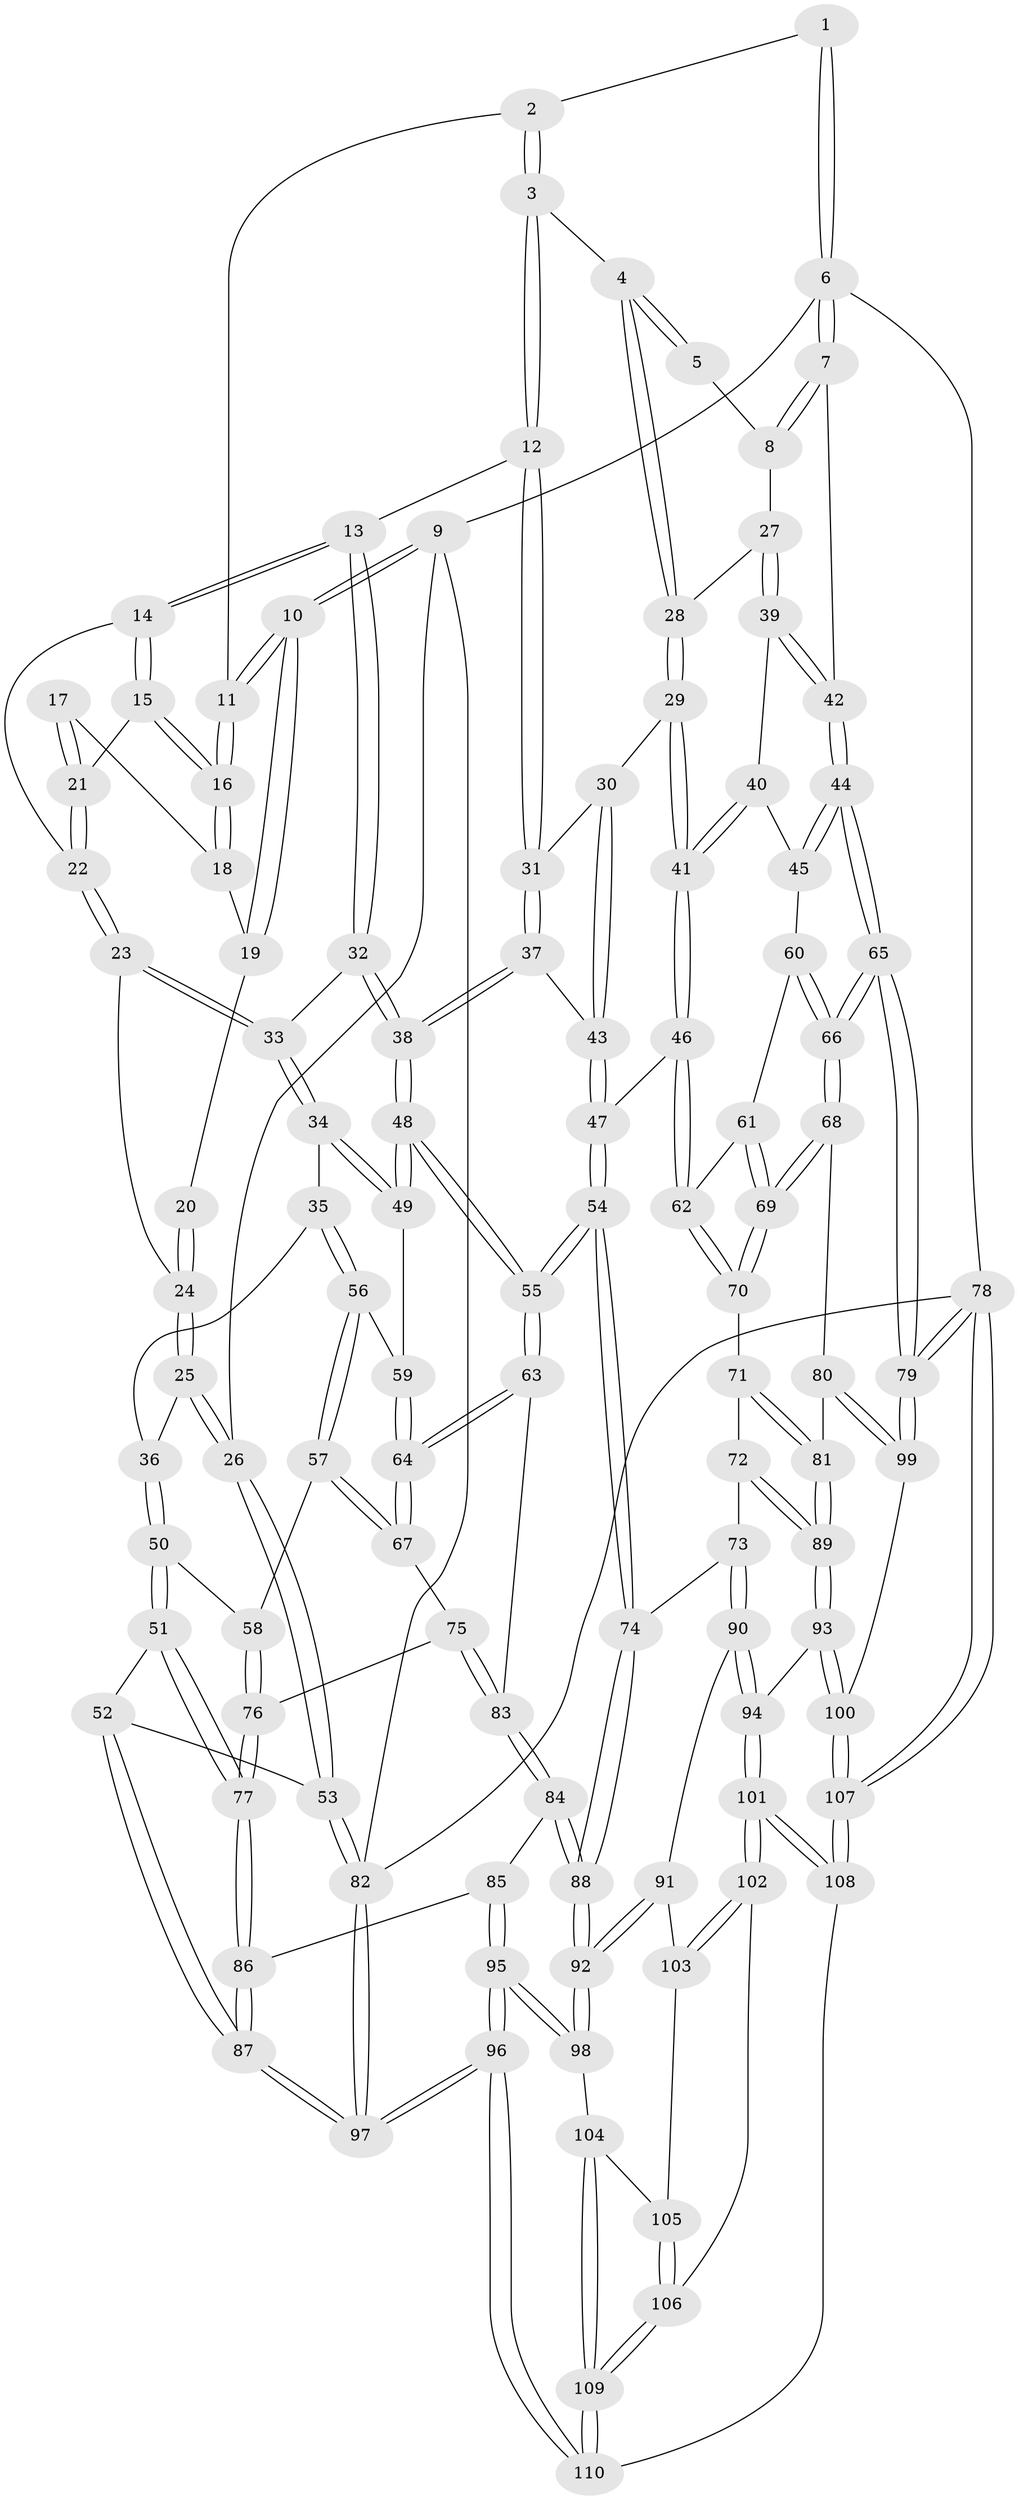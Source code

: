 // Generated by graph-tools (version 1.1) at 2025/03/03/09/25 03:03:26]
// undirected, 110 vertices, 272 edges
graph export_dot {
graph [start="1"]
  node [color=gray90,style=filled];
  1 [pos="+0.7614693727189611+0"];
  2 [pos="+0.4050437360042668+0"];
  3 [pos="+0.6032989522761016+0.15549573923313692"];
  4 [pos="+0.6849153313758081+0.1389338636077891"];
  5 [pos="+0.7323863895732764+0"];
  6 [pos="+1+0"];
  7 [pos="+1+0"];
  8 [pos="+0.8918428603371319+0.13434285827722264"];
  9 [pos="+0+0"];
  10 [pos="+0+0"];
  11 [pos="+0.37288404029953964+0"];
  12 [pos="+0.5597655691512398+0.2005172961338682"];
  13 [pos="+0.38563880452320093+0.202497579566244"];
  14 [pos="+0.35526412562236426+0.1487310740665515"];
  15 [pos="+0.34640991925439607+0.12873447080009592"];
  16 [pos="+0.33756259746925293+0.09618911851904191"];
  17 [pos="+0.17850331683929946+0.1444630993990701"];
  18 [pos="+0.20341066037590827+0.10735639282115435"];
  19 [pos="+0+0"];
  20 [pos="+0.08678379345005602+0.11768951244555116"];
  21 [pos="+0.18305390610639652+0.18912223906998096"];
  22 [pos="+0.1717036081321521+0.23244248500585568"];
  23 [pos="+0.1667712954000468+0.2437152585573992"];
  24 [pos="+0.09041600062413878+0.2481502293833656"];
  25 [pos="+0.001738908140377322+0.3058297061670986"];
  26 [pos="+0+0.2940463504806881"];
  27 [pos="+0.8161598231631103+0.19703329235359193"];
  28 [pos="+0.7806168733374997+0.18976659316752836"];
  29 [pos="+0.6788090873815542+0.3688331598580633"];
  30 [pos="+0.59700874559627+0.30957407995671826"];
  31 [pos="+0.5687857279032051+0.28141068827751825"];
  32 [pos="+0.33900208234303+0.3019971801404435"];
  33 [pos="+0.26456501784628844+0.3291761216948899"];
  34 [pos="+0.24595645198870214+0.361984516916907"];
  35 [pos="+0.23990977885667947+0.36947095624692355"];
  36 [pos="+0.05657934974254311+0.3592735029165137"];
  37 [pos="+0.5035424256958557+0.3815279733743096"];
  38 [pos="+0.44441514952483074+0.42988723628500974"];
  39 [pos="+0.862319682895869+0.29973305725854005"];
  40 [pos="+0.8545237350677419+0.3373682993102719"];
  41 [pos="+0.7116681018158008+0.4516702187942517"];
  42 [pos="+1+0.32215622138937694"];
  43 [pos="+0.5898321944002209+0.41678066958455834"];
  44 [pos="+1+0.39494091036413487"];
  45 [pos="+0.9109118576626892+0.4370445476198401"];
  46 [pos="+0.7104853211367413+0.456744857823795"];
  47 [pos="+0.6470480367823401+0.4761438507749896"];
  48 [pos="+0.444532880668036+0.5159735428049265"];
  49 [pos="+0.33935075008590015+0.4716113679622284"];
  50 [pos="+0.11589321062321752+0.49935790144951114"];
  51 [pos="+0.040057425294358504+0.5819267190598437"];
  52 [pos="+0.012626073729268942+0.5909730931972443"];
  53 [pos="+0+0.5696221681978235"];
  54 [pos="+0.4794145820296724+0.5922908471630288"];
  55 [pos="+0.4592883775027284+0.5786860522669185"];
  56 [pos="+0.20964449290449896+0.4616942400372415"];
  57 [pos="+0.19332559525033205+0.4850372063588157"];
  58 [pos="+0.19173436798740653+0.486059226479294"];
  59 [pos="+0.2649796314033319+0.47272089219475616"];
  60 [pos="+0.9001969193063674+0.47217882436951597"];
  61 [pos="+0.8428904672176109+0.5019836201273076"];
  62 [pos="+0.7337023569261082+0.4883513525988398"];
  63 [pos="+0.44232790308532977+0.5828530327538952"];
  64 [pos="+0.3945964078326127+0.5793247328604589"];
  65 [pos="+1+0.7283264878348051"];
  66 [pos="+1+0.6919465869822663"];
  67 [pos="+0.333550734987142+0.5789123144265748"];
  68 [pos="+0.886908526065302+0.6880648590095737"];
  69 [pos="+0.8868304662598054+0.6879352729456115"];
  70 [pos="+0.7380971486601183+0.5358336422141413"];
  71 [pos="+0.7378968764005264+0.5362445201076579"];
  72 [pos="+0.6424913371471189+0.6662229474303507"];
  73 [pos="+0.5215567891213712+0.6395771645814148"];
  74 [pos="+0.4902350193820697+0.6129851695459797"];
  75 [pos="+0.24693707128957712+0.6204447610780046"];
  76 [pos="+0.22252214144946003+0.6285144231852806"];
  77 [pos="+0.19232977148780167+0.6692958647307407"];
  78 [pos="+1+1"];
  79 [pos="+1+0.9883293970902038"];
  80 [pos="+0.8020332218743126+0.7364533056938354"];
  81 [pos="+0.7485277715099736+0.7401682744745693"];
  82 [pos="+0+1"];
  83 [pos="+0.3216070610105696+0.6935358665697176"];
  84 [pos="+0.28802125682879065+0.7335473015646843"];
  85 [pos="+0.22450102794274096+0.7395186094563816"];
  86 [pos="+0.20331102078914548+0.7242511446487779"];
  87 [pos="+0.07931094430607866+0.7861090692612503"];
  88 [pos="+0.3877660905426558+0.8206754191811344"];
  89 [pos="+0.7392225978467967+0.7420173012149892"];
  90 [pos="+0.5568200677352644+0.8163875583123812"];
  91 [pos="+0.5158870803317881+0.8364769367104107"];
  92 [pos="+0.3893842081388034+0.8373431154298545"];
  93 [pos="+0.6601291042880127+0.8656240141522878"];
  94 [pos="+0.645746215686848+0.8729135736460948"];
  95 [pos="+0.2417836830230688+0.9287803646236313"];
  96 [pos="+0+1"];
  97 [pos="+0+1"];
  98 [pos="+0.37026088937250007+0.8809520475918451"];
  99 [pos="+0.8385523078320728+0.8968266739860443"];
  100 [pos="+0.790537142650928+0.9316819477145096"];
  101 [pos="+0.6270359911597262+0.9278489905987054"];
  102 [pos="+0.5889248213973798+0.929662162367094"];
  103 [pos="+0.5028927135076239+0.9005257720552009"];
  104 [pos="+0.38163349530648+0.8938900130849352"];
  105 [pos="+0.5002691232095399+0.9039695404908467"];
  106 [pos="+0.4974323222256657+0.9517461293005355"];
  107 [pos="+0.7676065825186357+1"];
  108 [pos="+0.6370362234900426+1"];
  109 [pos="+0.45153038512063043+1"];
  110 [pos="+0.4788536624491302+1"];
  1 -- 2;
  1 -- 6;
  1 -- 6;
  2 -- 3;
  2 -- 3;
  2 -- 11;
  3 -- 4;
  3 -- 12;
  3 -- 12;
  4 -- 5;
  4 -- 5;
  4 -- 28;
  4 -- 28;
  5 -- 8;
  6 -- 7;
  6 -- 7;
  6 -- 9;
  6 -- 78;
  7 -- 8;
  7 -- 8;
  7 -- 42;
  8 -- 27;
  9 -- 10;
  9 -- 10;
  9 -- 26;
  9 -- 82;
  10 -- 11;
  10 -- 11;
  10 -- 19;
  10 -- 19;
  11 -- 16;
  11 -- 16;
  12 -- 13;
  12 -- 31;
  12 -- 31;
  13 -- 14;
  13 -- 14;
  13 -- 32;
  13 -- 32;
  14 -- 15;
  14 -- 15;
  14 -- 22;
  15 -- 16;
  15 -- 16;
  15 -- 21;
  16 -- 18;
  16 -- 18;
  17 -- 18;
  17 -- 21;
  17 -- 21;
  18 -- 19;
  19 -- 20;
  20 -- 24;
  20 -- 24;
  21 -- 22;
  21 -- 22;
  22 -- 23;
  22 -- 23;
  23 -- 24;
  23 -- 33;
  23 -- 33;
  24 -- 25;
  24 -- 25;
  25 -- 26;
  25 -- 26;
  25 -- 36;
  26 -- 53;
  26 -- 53;
  27 -- 28;
  27 -- 39;
  27 -- 39;
  28 -- 29;
  28 -- 29;
  29 -- 30;
  29 -- 41;
  29 -- 41;
  30 -- 31;
  30 -- 43;
  30 -- 43;
  31 -- 37;
  31 -- 37;
  32 -- 33;
  32 -- 38;
  32 -- 38;
  33 -- 34;
  33 -- 34;
  34 -- 35;
  34 -- 49;
  34 -- 49;
  35 -- 36;
  35 -- 56;
  35 -- 56;
  36 -- 50;
  36 -- 50;
  37 -- 38;
  37 -- 38;
  37 -- 43;
  38 -- 48;
  38 -- 48;
  39 -- 40;
  39 -- 42;
  39 -- 42;
  40 -- 41;
  40 -- 41;
  40 -- 45;
  41 -- 46;
  41 -- 46;
  42 -- 44;
  42 -- 44;
  43 -- 47;
  43 -- 47;
  44 -- 45;
  44 -- 45;
  44 -- 65;
  44 -- 65;
  45 -- 60;
  46 -- 47;
  46 -- 62;
  46 -- 62;
  47 -- 54;
  47 -- 54;
  48 -- 49;
  48 -- 49;
  48 -- 55;
  48 -- 55;
  49 -- 59;
  50 -- 51;
  50 -- 51;
  50 -- 58;
  51 -- 52;
  51 -- 77;
  51 -- 77;
  52 -- 53;
  52 -- 87;
  52 -- 87;
  53 -- 82;
  53 -- 82;
  54 -- 55;
  54 -- 55;
  54 -- 74;
  54 -- 74;
  55 -- 63;
  55 -- 63;
  56 -- 57;
  56 -- 57;
  56 -- 59;
  57 -- 58;
  57 -- 67;
  57 -- 67;
  58 -- 76;
  58 -- 76;
  59 -- 64;
  59 -- 64;
  60 -- 61;
  60 -- 66;
  60 -- 66;
  61 -- 62;
  61 -- 69;
  61 -- 69;
  62 -- 70;
  62 -- 70;
  63 -- 64;
  63 -- 64;
  63 -- 83;
  64 -- 67;
  64 -- 67;
  65 -- 66;
  65 -- 66;
  65 -- 79;
  65 -- 79;
  66 -- 68;
  66 -- 68;
  67 -- 75;
  68 -- 69;
  68 -- 69;
  68 -- 80;
  69 -- 70;
  69 -- 70;
  70 -- 71;
  71 -- 72;
  71 -- 81;
  71 -- 81;
  72 -- 73;
  72 -- 89;
  72 -- 89;
  73 -- 74;
  73 -- 90;
  73 -- 90;
  74 -- 88;
  74 -- 88;
  75 -- 76;
  75 -- 83;
  75 -- 83;
  76 -- 77;
  76 -- 77;
  77 -- 86;
  77 -- 86;
  78 -- 79;
  78 -- 79;
  78 -- 107;
  78 -- 107;
  78 -- 82;
  79 -- 99;
  79 -- 99;
  80 -- 81;
  80 -- 99;
  80 -- 99;
  81 -- 89;
  81 -- 89;
  82 -- 97;
  82 -- 97;
  83 -- 84;
  83 -- 84;
  84 -- 85;
  84 -- 88;
  84 -- 88;
  85 -- 86;
  85 -- 95;
  85 -- 95;
  86 -- 87;
  86 -- 87;
  87 -- 97;
  87 -- 97;
  88 -- 92;
  88 -- 92;
  89 -- 93;
  89 -- 93;
  90 -- 91;
  90 -- 94;
  90 -- 94;
  91 -- 92;
  91 -- 92;
  91 -- 103;
  92 -- 98;
  92 -- 98;
  93 -- 94;
  93 -- 100;
  93 -- 100;
  94 -- 101;
  94 -- 101;
  95 -- 96;
  95 -- 96;
  95 -- 98;
  95 -- 98;
  96 -- 97;
  96 -- 97;
  96 -- 110;
  96 -- 110;
  98 -- 104;
  99 -- 100;
  100 -- 107;
  100 -- 107;
  101 -- 102;
  101 -- 102;
  101 -- 108;
  101 -- 108;
  102 -- 103;
  102 -- 103;
  102 -- 106;
  103 -- 105;
  104 -- 105;
  104 -- 109;
  104 -- 109;
  105 -- 106;
  105 -- 106;
  106 -- 109;
  106 -- 109;
  107 -- 108;
  107 -- 108;
  108 -- 110;
  109 -- 110;
  109 -- 110;
}
